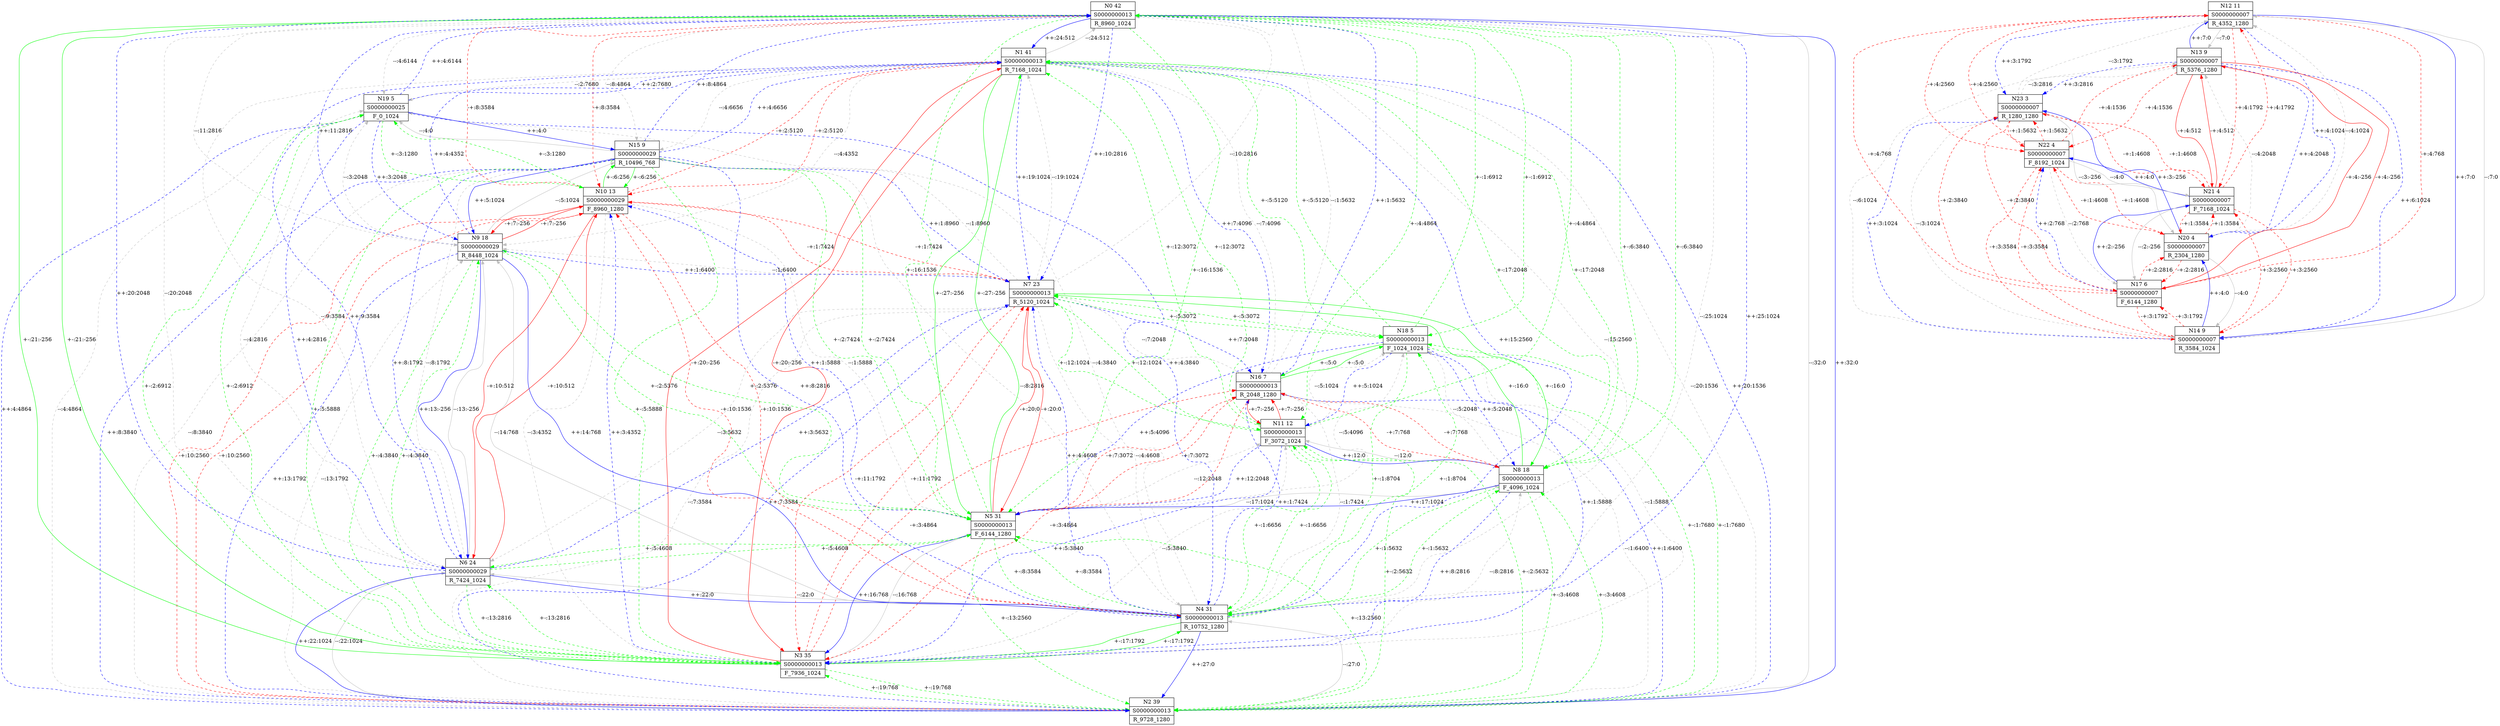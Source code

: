 digraph {
node [shape=record]
N0 [label="{N0 42 | S0000000013 | R_8960_1024}"]
N1 [label="{N1 41 | S0000000013 | R_7168_1024}"]
N2 [label="{N2 39 | S0000000013 | R_9728_1280}"]
N3 [label="{N3 35 | S0000000013 | F_7936_1024}"]
N4 [label="{N4 31 | S0000000013 | R_10752_1280}"]
N5 [label="{N5 31 | S0000000013 | F_6144_1280}"]
N6 [label="{N6 24 | S0000000029 | R_7424_1024}"]
N7 [label="{N7 23 | S0000000013 | R_5120_1024}"]
N8 [label="{N8 18 | S0000000013 | F_4096_1024}"]
N9 [label="{N9 18 | S0000000029 | R_8448_1024}"]
N10 [label="{N10 13 | S0000000029 | F_8960_1280}"]
N11 [label="{N11 12 | S0000000013 | F_3072_1024}"]
N12 [label="{N12 11 | S0000000007 | R_4352_1280}"]
N13 [label="{N13 9 | S0000000007 | R_5376_1280}"]
N14 [label="{N14 9 | S0000000007 | R_3584_1024}"]
N15 [label="{N15 9 | S0000000029 | R_10496_768}"]
N16 [label="{N16 7 | S0000000013 | R_2048_1280}"]
N17 [label="{N17 6 | S0000000007 | F_6144_1280}"]
N18 [label="{N18 5 | S0000000013 | F_1024_1024}"]
N19 [label="{N19 5 | S0000000025 | F_0_1024}"]
N20 [label="{N20 4 | S0000000007 | R_2304_1280}"]
N21 [label="{N21 4 | S0000000007 | F_7168_1024}"]
N22 [label="{N22 4 | S0000000007 | F_8192_1024}"]
N23 [label="{N23 3 | S0000000007 | R_1280_1280}"]
N0 -> N3 [label="+-:21:-256" color=green]
N0 -> N1 [label="++:24:512" color=blue]
N0 -> N5 [label="+-:16:1536" color=green style=dashed]
N0 -> N7 [label="++:10:2816" color=blue style=dashed]
N0 -> N8 [label="+-:6:3840" color=green style=dashed]
N0 -> N11 [label="+-:4:4864" color=green style=dashed]
N0 -> N16 [label="++:1:5632" color=blue style=dashed]
N0 -> N18 [label="+-:1:6912" color=green style=dashed]
N0 -> N2 [label="--:32:0" color=gray]
N0 -> N4 [label="--:25:1024" color=gray style=dashed]
N0 -> N6 [label="--:20:2048" color=gray style=dashed]
N0 -> N9 [label="--:11:2816" color=gray style=dashed]
N0 -> N10 [label="-+:8:3584" color=red style=dashed]
N0 -> N15 [label="--:8:4864" color=gray style=dashed]
N0 -> N19 [label="--:4:6144" color=gray style=dashed]
N1 -> N5 [label="+-:27:-256" color=green]
N1 -> N7 [label="++:19:1024" color=blue style=dashed]
N1 -> N8 [label="+-:17:2048" color=green style=dashed]
N1 -> N11 [label="+-:12:3072" color=green style=dashed]
N1 -> N16 [label="++:7:4096" color=blue style=dashed]
N1 -> N18 [label="+-:5:5120" color=green style=dashed]
N1 -> N3 [label="-+:20:-256" color=red]
N1 -> N0 [label="--:24:512" color=gray]
N1 -> N2 [label="--:20:1536" color=gray style=dashed]
N1 -> N4 [label="--:15:2560" color=gray style=dashed]
N1 -> N6 [label="--:9:3584" color=gray style=dashed]
N1 -> N9 [label="--:4:4352" color=gray style=dashed]
N1 -> N10 [label="-+:2:5120" color=red style=dashed]
N1 -> N15 [label="--:4:6656" color=gray style=dashed]
N1 -> N19 [label="--:2:7680" color=gray style=dashed]
N2 -> N0 [label="++:32:0" color=blue]
N2 -> N3 [label="+-:19:768" color=green style=dashed]
N2 -> N1 [label="++:20:1536" color=blue style=dashed]
N2 -> N5 [label="+-:13:2560" color=green style=dashed]
N2 -> N7 [label="++:7:3584" color=blue style=dashed]
N2 -> N8 [label="+-:3:4608" color=green style=dashed]
N2 -> N11 [label="+-:2:5632" color=green style=dashed]
N2 -> N16 [label="++:1:6400" color=blue style=dashed]
N2 -> N18 [label="+-:1:7680" color=green style=dashed]
N2 -> N4 [label="--:27:0" color=gray]
N2 -> N6 [label="--:22:1024" color=gray]
N2 -> N9 [label="--:13:1792" color=gray style=dashed]
N2 -> N10 [label="-+:10:2560" color=red style=dashed]
N2 -> N15 [label="--:8:3840" color=gray style=dashed]
N2 -> N19 [label="--:4:4864" color=gray style=dashed]
N3 -> N0 [label="+-:21:-256" color=green]
N3 -> N2 [label="+-:19:768" color=green style=dashed]
N3 -> N4 [label="+-:17:1792" color=green]
N3 -> N6 [label="+-:13:2816" color=green style=dashed]
N3 -> N9 [label="+-:4:3840" color=green style=dashed]
N3 -> N10 [label="++:3:4352" color=blue style=dashed]
N3 -> N15 [label="+-:5:5888" color=green style=dashed]
N3 -> N19 [label="+-:2:6912" color=green style=dashed]
N3 -> N1 [label="-+:20:-256" color=red]
N3 -> N5 [label="--:16:768" color=gray]
N3 -> N7 [label="-+:11:1792" color=red style=dashed]
N3 -> N8 [label="--:8:2816" color=gray style=dashed]
N3 -> N11 [label="--:5:3840" color=gray style=dashed]
N3 -> N16 [label="-+:3:4864" color=red style=dashed]
N3 -> N18 [label="--:1:5888" color=gray style=dashed]
N4 -> N2 [label="++:27:0" color=blue]
N4 -> N0 [label="++:25:1024" color=blue style=dashed]
N4 -> N3 [label="+-:17:1792" color=green]
N4 -> N1 [label="++:15:2560" color=blue style=dashed]
N4 -> N5 [label="+-:8:3584" color=green style=dashed]
N4 -> N7 [label="++:4:4608" color=blue style=dashed]
N4 -> N8 [label="+-:1:5632" color=green style=dashed]
N4 -> N11 [label="+-:1:6656" color=green style=dashed]
N4 -> N16 [label="++:1:7424" color=blue style=dashed]
N4 -> N18 [label="+-:1:8704" color=green style=dashed]
N4 -> N6 [label="--:22:0" color=gray]
N4 -> N9 [label="--:14:768" color=gray]
N4 -> N10 [label="-+:10:1536" color=red style=dashed]
N4 -> N15 [label="--:8:2816" color=gray style=dashed]
N4 -> N19 [label="--:4:3840" color=gray style=dashed]
N5 -> N1 [label="+-:27:-256" color=green]
N5 -> N3 [label="++:16:768" color=blue]
N5 -> N0 [label="+-:16:1536" color=green style=dashed]
N5 -> N2 [label="+-:13:2560" color=green style=dashed]
N5 -> N4 [label="+-:8:3584" color=green style=dashed]
N5 -> N6 [label="+-:5:4608" color=green style=dashed]
N5 -> N9 [label="+-:2:5376" color=green style=dashed]
N5 -> N10 [label="++:1:5888" color=blue style=dashed]
N5 -> N15 [label="+-:2:7424" color=green style=dashed]
N5 -> N7 [label="-+:20:0" color=red]
N5 -> N8 [label="--:17:1024" color=gray]
N5 -> N11 [label="--:12:2048" color=gray style=dashed]
N5 -> N16 [label="-+:7:3072" color=red style=dashed]
N5 -> N18 [label="--:5:4096" color=gray style=dashed]
N6 -> N4 [label="++:22:0" color=blue]
N6 -> N2 [label="++:22:1024" color=blue]
N6 -> N0 [label="++:20:2048" color=blue style=dashed]
N6 -> N3 [label="+-:13:2816" color=green style=dashed]
N6 -> N1 [label="++:9:3584" color=blue style=dashed]
N6 -> N5 [label="+-:5:4608" color=green style=dashed]
N6 -> N7 [label="++:3:5632" color=blue style=dashed]
N6 -> N9 [label="--:13:-256" color=gray]
N6 -> N10 [label="-+:10:512" color=red]
N6 -> N15 [label="--:8:1792" color=gray style=dashed]
N6 -> N19 [label="--:4:2816" color=gray style=dashed]
N7 -> N8 [label="+-:16:0" color=green]
N7 -> N11 [label="+-:12:1024" color=green style=dashed]
N7 -> N16 [label="++:7:2048" color=blue style=dashed]
N7 -> N18 [label="+-:5:3072" color=green style=dashed]
N7 -> N5 [label="-+:20:0" color=red]
N7 -> N1 [label="--:19:1024" color=gray style=dashed]
N7 -> N3 [label="-+:11:1792" color=red style=dashed]
N7 -> N0 [label="--:10:2816" color=gray style=dashed]
N7 -> N2 [label="--:7:3584" color=gray style=dashed]
N7 -> N4 [label="--:4:4608" color=gray style=dashed]
N7 -> N6 [label="--:3:5632" color=gray style=dashed]
N7 -> N9 [label="--:1:6400" color=gray style=dashed]
N7 -> N10 [label="-+:1:7424" color=red style=dashed]
N7 -> N15 [label="--:1:8960" color=gray style=dashed]
N8 -> N7 [label="+-:16:0" color=green]
N8 -> N5 [label="++:17:1024" color=blue]
N8 -> N1 [label="+-:17:2048" color=green style=dashed]
N8 -> N3 [label="++:8:2816" color=blue style=dashed]
N8 -> N0 [label="+-:6:3840" color=green style=dashed]
N8 -> N2 [label="+-:3:4608" color=green style=dashed]
N8 -> N4 [label="+-:1:5632" color=green style=dashed]
N8 -> N11 [label="--:12:0" color=gray]
N8 -> N16 [label="-+:7:768" color=red style=dashed]
N8 -> N18 [label="--:5:2048" color=gray style=dashed]
N9 -> N6 [label="++:13:-256" color=blue]
N9 -> N4 [label="++:14:768" color=blue]
N9 -> N2 [label="++:13:1792" color=blue style=dashed]
N9 -> N0 [label="++:11:2816" color=blue style=dashed]
N9 -> N3 [label="+-:4:3840" color=green style=dashed]
N9 -> N1 [label="++:4:4352" color=blue style=dashed]
N9 -> N5 [label="+-:2:5376" color=green style=dashed]
N9 -> N7 [label="++:1:6400" color=blue style=dashed]
N9 -> N10 [label="-+:7:-256" color=red]
N9 -> N15 [label="--:5:1024" color=gray]
N9 -> N19 [label="--:3:2048" color=gray style=dashed]
N10 -> N15 [label="+-:6:256" color=green]
N10 -> N19 [label="+-:3:1280" color=green style=dashed]
N10 -> N9 [label="-+:7:-256" color=red]
N10 -> N6 [label="-+:10:512" color=red]
N10 -> N4 [label="-+:10:1536" color=red style=dashed]
N10 -> N2 [label="-+:10:2560" color=red style=dashed]
N10 -> N0 [label="-+:8:3584" color=red style=dashed]
N10 -> N3 [label="--:3:4352" color=gray style=dashed]
N10 -> N1 [label="-+:2:5120" color=red style=dashed]
N10 -> N5 [label="--:1:5888" color=gray style=dashed]
N10 -> N7 [label="-+:1:7424" color=red style=dashed]
N11 -> N8 [label="++:12:0" color=blue]
N11 -> N7 [label="+-:12:1024" color=green style=dashed]
N11 -> N5 [label="++:12:2048" color=blue style=dashed]
N11 -> N1 [label="+-:12:3072" color=green style=dashed]
N11 -> N3 [label="++:5:3840" color=blue style=dashed]
N11 -> N0 [label="+-:4:4864" color=green style=dashed]
N11 -> N2 [label="+-:2:5632" color=green style=dashed]
N11 -> N4 [label="+-:1:6656" color=green style=dashed]
N11 -> N16 [label="-+:7:-256" color=red]
N11 -> N18 [label="--:5:1024" color=gray style=dashed]
N12 -> N14 [label="++:7:0" color=blue]
N12 -> N20 [label="++:4:1024" color=blue style=dashed]
N12 -> N23 [label="++:3:1792" color=blue style=dashed]
N12 -> N13 [label="--:7:0" color=gray]
N12 -> N17 [label="-+:4:768" color=red style=dashed]
N12 -> N21 [label="-+:4:1792" color=red style=dashed]
N12 -> N22 [label="-+:4:2560" color=red style=dashed]
N13 -> N12 [label="++:7:0" color=blue]
N13 -> N14 [label="++:6:1024" color=blue style=dashed]
N13 -> N20 [label="++:4:2048" color=blue style=dashed]
N13 -> N23 [label="++:3:2816" color=blue style=dashed]
N13 -> N17 [label="-+:4:-256" color=red]
N13 -> N21 [label="-+:4:512" color=red]
N13 -> N22 [label="-+:4:1536" color=red style=dashed]
N14 -> N20 [label="++:4:0" color=blue]
N14 -> N23 [label="++:3:1024" color=blue style=dashed]
N14 -> N12 [label="--:7:0" color=gray]
N14 -> N13 [label="--:6:1024" color=gray style=dashed]
N14 -> N17 [label="-+:3:1792" color=red style=dashed]
N14 -> N21 [label="-+:3:2560" color=red style=dashed]
N14 -> N22 [label="-+:3:3584" color=red style=dashed]
N15 -> N10 [label="+-:6:256" color=green]
N15 -> N9 [label="++:5:1024" color=blue]
N15 -> N6 [label="++:8:1792" color=blue style=dashed]
N15 -> N4 [label="++:8:2816" color=blue style=dashed]
N15 -> N2 [label="++:8:3840" color=blue style=dashed]
N15 -> N0 [label="++:8:4864" color=blue style=dashed]
N15 -> N3 [label="+-:5:5888" color=green style=dashed]
N15 -> N1 [label="++:4:6656" color=blue style=dashed]
N15 -> N5 [label="+-:2:7424" color=green style=dashed]
N15 -> N7 [label="++:1:8960" color=blue style=dashed]
N15 -> N19 [label="--:4:0" color=gray]
N16 -> N18 [label="+-:5:0" color=green]
N16 -> N11 [label="-+:7:-256" color=red]
N16 -> N8 [label="-+:7:768" color=red style=dashed]
N16 -> N7 [label="--:7:2048" color=gray style=dashed]
N16 -> N5 [label="-+:7:3072" color=red style=dashed]
N16 -> N1 [label="--:7:4096" color=gray style=dashed]
N16 -> N3 [label="-+:3:4864" color=red style=dashed]
N16 -> N0 [label="--:1:5632" color=gray style=dashed]
N16 -> N2 [label="--:1:6400" color=gray style=dashed]
N16 -> N4 [label="--:1:7424" color=gray style=dashed]
N17 -> N21 [label="++:2:-256" color=blue]
N17 -> N22 [label="++:2:768" color=blue style=dashed]
N17 -> N13 [label="-+:4:-256" color=red]
N17 -> N12 [label="-+:4:768" color=red style=dashed]
N17 -> N14 [label="-+:3:1792" color=red style=dashed]
N17 -> N20 [label="-+:2:2816" color=red style=dashed]
N17 -> N23 [label="-+:2:3840" color=red style=dashed]
N18 -> N16 [label="+-:5:0" color=green]
N18 -> N11 [label="++:5:1024" color=blue style=dashed]
N18 -> N8 [label="++:5:2048" color=blue style=dashed]
N18 -> N7 [label="+-:5:3072" color=green style=dashed]
N18 -> N5 [label="++:5:4096" color=blue style=dashed]
N18 -> N1 [label="+-:5:5120" color=green style=dashed]
N18 -> N3 [label="++:1:5888" color=blue style=dashed]
N18 -> N0 [label="+-:1:6912" color=green style=dashed]
N18 -> N2 [label="+-:1:7680" color=green style=dashed]
N18 -> N4 [label="+-:1:8704" color=green style=dashed]
N19 -> N15 [label="++:4:0" color=blue]
N19 -> N10 [label="+-:3:1280" color=green style=dashed]
N19 -> N9 [label="++:3:2048" color=blue style=dashed]
N19 -> N6 [label="++:4:2816" color=blue style=dashed]
N19 -> N4 [label="++:4:3840" color=blue style=dashed]
N19 -> N2 [label="++:4:4864" color=blue style=dashed]
N19 -> N0 [label="++:4:6144" color=blue style=dashed]
N19 -> N3 [label="+-:2:6912" color=green style=dashed]
N19 -> N1 [label="++:2:7680" color=blue style=dashed]
N20 -> N23 [label="++:3:-256" color=blue]
N20 -> N14 [label="--:4:0" color=gray]
N20 -> N12 [label="--:4:1024" color=gray style=dashed]
N20 -> N13 [label="--:4:2048" color=gray style=dashed]
N20 -> N17 [label="-+:2:2816" color=red style=dashed]
N20 -> N21 [label="-+:1:3584" color=red style=dashed]
N20 -> N22 [label="-+:1:4608" color=red style=dashed]
N21 -> N22 [label="++:4:0" color=blue]
N21 -> N17 [label="--:2:-256" color=gray]
N21 -> N13 [label="-+:4:512" color=red]
N21 -> N12 [label="-+:4:1792" color=red style=dashed]
N21 -> N14 [label="-+:3:2560" color=red style=dashed]
N21 -> N20 [label="-+:1:3584" color=red style=dashed]
N21 -> N23 [label="-+:1:4608" color=red style=dashed]
N22 -> N21 [label="--:4:0" color=gray]
N22 -> N17 [label="--:2:768" color=gray style=dashed]
N22 -> N13 [label="-+:4:1536" color=red style=dashed]
N22 -> N12 [label="-+:4:2560" color=red style=dashed]
N22 -> N14 [label="-+:3:3584" color=red style=dashed]
N22 -> N20 [label="-+:1:4608" color=red style=dashed]
N22 -> N23 [label="-+:1:5632" color=red style=dashed]
N23 -> N20 [label="--:3:-256" color=gray]
N23 -> N14 [label="--:3:1024" color=gray style=dashed]
N23 -> N12 [label="--:3:1792" color=gray style=dashed]
N23 -> N13 [label="--:3:2816" color=gray style=dashed]
N23 -> N17 [label="-+:2:3840" color=red style=dashed]
N23 -> N21 [label="-+:1:4608" color=red style=dashed]
N23 -> N22 [label="-+:1:5632" color=red style=dashed]
}
